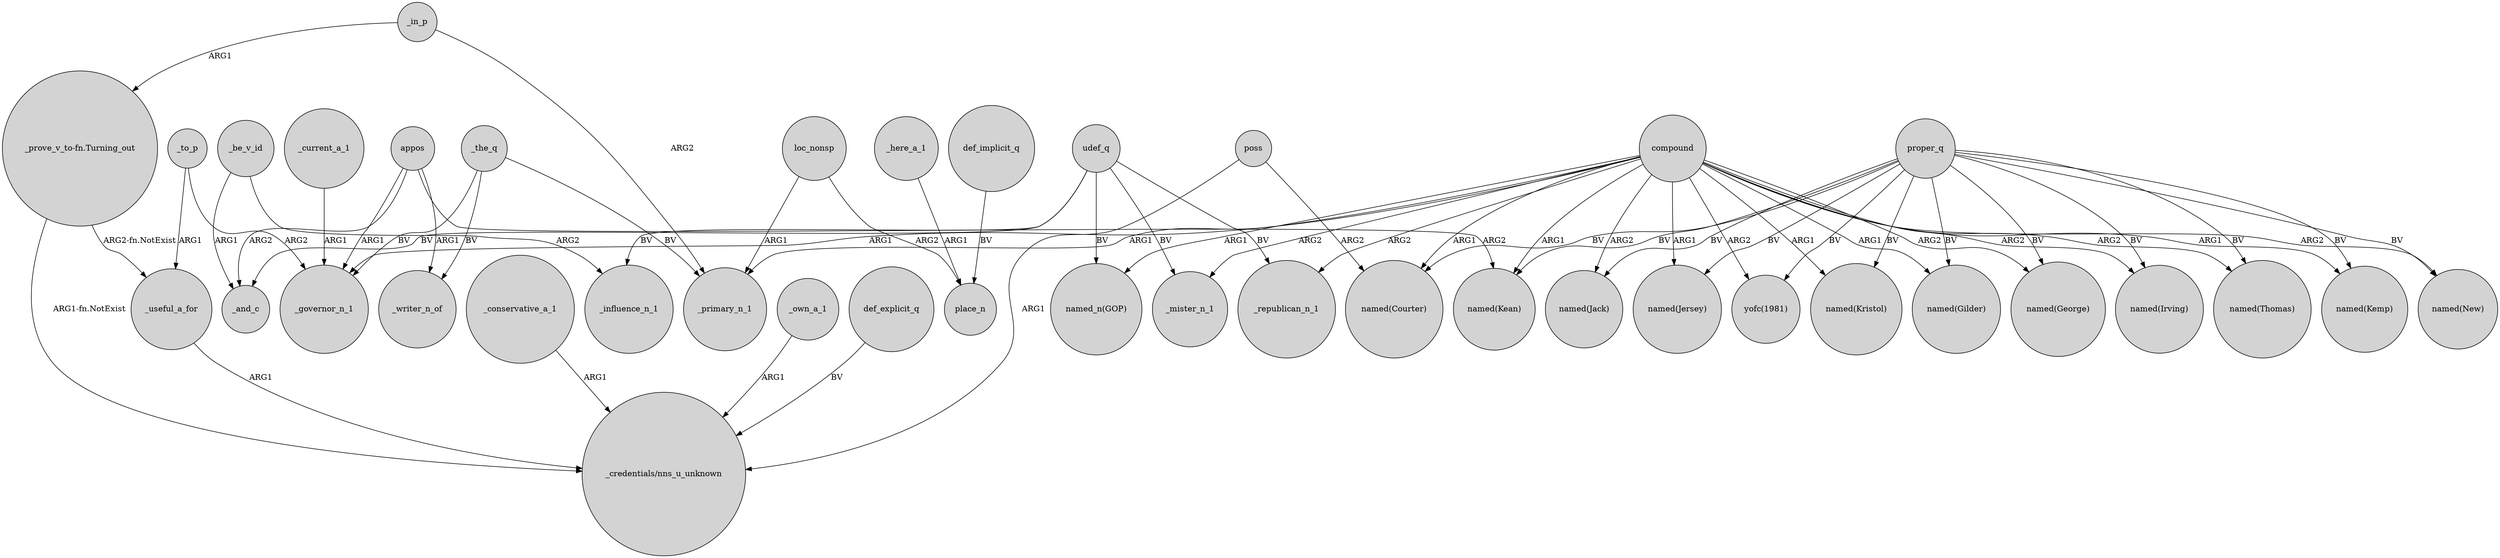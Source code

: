 digraph {
	node [shape=circle style=filled]
	compound -> "named_n(GOP)" [label=ARG1]
	proper_q -> "named(Kemp)" [label=BV]
	_to_p -> _governor_n_1 [label=ARG2]
	compound -> "named(New)" [label=ARG2]
	_in_p -> "_prove_v_to-fn.Turning_out" [label=ARG1]
	_here_a_1 -> place_n [label=ARG1]
	proper_q -> "named(New)" [label=BV]
	proper_q -> "named(Gilder)" [label=BV]
	_conservative_a_1 -> "_credentials/nns_u_unknown" [label=ARG1]
	_be_v_id -> _influence_n_1 [label=ARG2]
	_the_q -> _writer_n_of [label=BV]
	compound -> _mister_n_1 [label=ARG2]
	compound -> "named(Gilder)" [label=ARG1]
	_the_q -> _governor_n_1 [label=BV]
	udef_q -> _mister_n_1 [label=BV]
	_current_a_1 -> _governor_n_1 [label=ARG1]
	compound -> "named(Courter)" [label=ARG1]
	compound -> "named(Kemp)" [label=ARG1]
	compound -> "named(George)" [label=ARG2]
	poss -> "_credentials/nns_u_unknown" [label=ARG1]
	_to_p -> _useful_a_for [label=ARG1]
	_be_v_id -> _and_c [label=ARG1]
	compound -> "named(Kean)" [label=ARG1]
	def_implicit_q -> place_n [label=BV]
	udef_q -> "named_n(GOP)" [label=BV]
	_useful_a_for -> "_credentials/nns_u_unknown" [label=ARG1]
	compound -> "named(Jack)" [label=ARG2]
	_own_a_1 -> "_credentials/nns_u_unknown" [label=ARG1]
	"_prove_v_to-fn.Turning_out" -> "_credentials/nns_u_unknown" [label="ARG1-fn.NotExist"]
	appos -> _writer_n_of [label=ARG1]
	proper_q -> "named(Thomas)" [label=BV]
	proper_q -> "named(Irving)" [label=BV]
	appos -> _and_c [label=ARG2]
	loc_nonsp -> _primary_n_1 [label=ARG1]
	compound -> _governor_n_1 [label=ARG1]
	compound -> "named(Jersey)" [label=ARG1]
	compound -> _primary_n_1 [label=ARG1]
	compound -> "yofc(1981)" [label=ARG2]
	proper_q -> "named(George)" [label=BV]
	proper_q -> "named(Courter)" [label=BV]
	proper_q -> "named(Jersey)" [label=BV]
	compound -> _republican_n_1 [label=ARG2]
	proper_q -> "named(Jack)" [label=BV]
	proper_q -> "named(Kean)" [label=BV]
	proper_q -> "yofc(1981)" [label=BV]
	appos -> "named(Kean)" [label=ARG2]
	compound -> "named(Kristol)" [label=ARG1]
	loc_nonsp -> place_n [label=ARG2]
	"_prove_v_to-fn.Turning_out" -> _useful_a_for [label="ARG2-fn.NotExist"]
	poss -> "named(Courter)" [label=ARG2]
	udef_q -> _and_c [label=BV]
	compound -> "named(Irving)" [label=ARG2]
	_in_p -> _primary_n_1 [label=ARG2]
	udef_q -> _republican_n_1 [label=BV]
	compound -> "named(Thomas)" [label=ARG2]
	_the_q -> _primary_n_1 [label=BV]
	def_explicit_q -> "_credentials/nns_u_unknown" [label=BV]
	appos -> _governor_n_1 [label=ARG1]
	proper_q -> "named(Kristol)" [label=BV]
	udef_q -> _influence_n_1 [label=BV]
}
